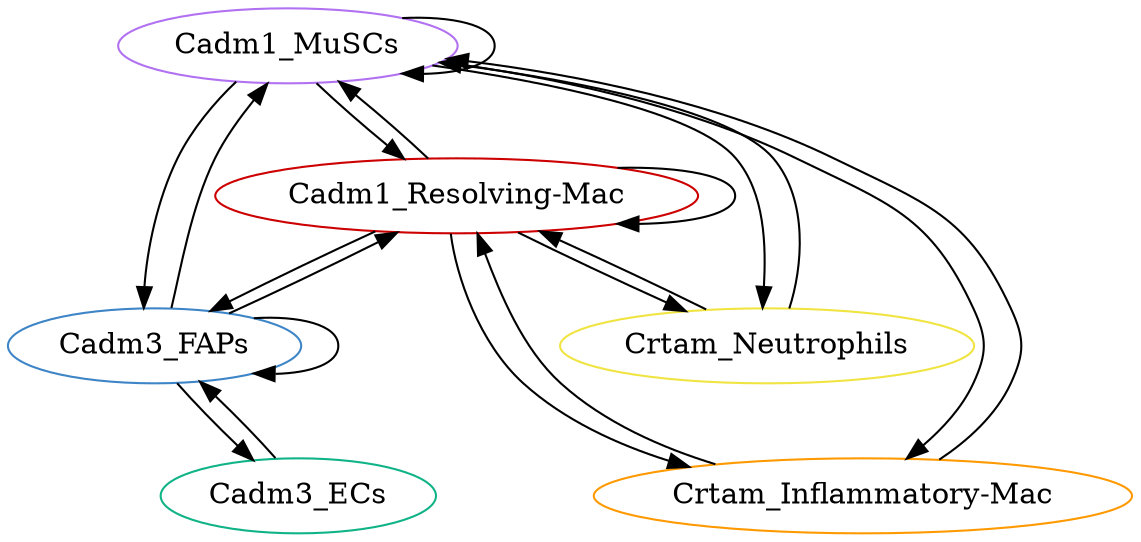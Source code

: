 digraph "" {
	Cadm1_MuSCs	[celltype=MuSCs,
		color="#b171f1ff",
		genesym=Cadm1,
		nodetype=receiver,
		specificity=0.3916503602216272];
	Cadm1_MuSCs -> Cadm1_MuSCs	[ecolor="#b171f1ff",
		origtype=Cadm1_MuSCs,
		weight=0.1533900046617303];
	"Cadm1_Resolving-Mac"	[celltype="Resolving-Mac",
		color="#cc0000ff",
		genesym=Cadm1,
		nodetype=receiver,
		specificity=0.386889418809123];
	Cadm1_MuSCs -> "Cadm1_Resolving-Mac"	[ecolor="#b171f1ff",
		origtype=Cadm1_MuSCs,
		weight=0.151525380242529];
	"Crtam_Inflammatory-Mac"	[celltype="Inflammatory-Mac",
		color="#ff9900ff",
		genesym=Crtam,
		nodetype=sender,
		specificity=0.2822368751677807];
	Cadm1_MuSCs -> "Crtam_Inflammatory-Mac"	[ecolor="#b171f1ff",
		origtype=Cadm1_MuSCs,
		weight=0.1105381738272877];
	Cadm3_FAPs	[celltype=FAPs,
		color="#3d85c6ff",
		genesym=Cadm3,
		nodetype=receiver,
		specificity=0.6229182693423464];
	Cadm1_MuSCs -> Cadm3_FAPs	[ecolor="#b171f1ff",
		origtype=Cadm1_MuSCs,
		weight=0.2439661645765626];
	Crtam_Neutrophils	[celltype=Neutrophils,
		color="#f0e442ff",
		genesym=Crtam,
		nodetype=sender,
		specificity=0.4891666632647158];
	Cadm1_MuSCs -> Crtam_Neutrophils	[ecolor="#b171f1ff",
		origtype=Cadm1_MuSCs,
		weight=0.1915822998760374];
	"Cadm1_Resolving-Mac" -> Cadm1_MuSCs	[ecolor="#cc0000ff",
		origtype="Cadm1_Resolving-Mac",
		weight=0.151525380242529];
	"Cadm1_Resolving-Mac" -> "Cadm1_Resolving-Mac"	[ecolor="#cc0000ff",
		origtype="Cadm1_Resolving-Mac",
		weight=0.149683422386461];
	"Cadm1_Resolving-Mac" -> "Crtam_Inflammatory-Mac"	[ecolor="#cc0000ff",
		origtype="Cadm1_Resolving-Mac",
		weight=0.1091944606001657];
	"Cadm1_Resolving-Mac" -> Cadm3_FAPs	[ecolor="#cc0000ff",
		origtype="Cadm1_Resolving-Mac",
		weight=0.2410004871914451];
	"Cadm1_Resolving-Mac" -> Crtam_Neutrophils	[ecolor="#cc0000ff",
		origtype="Cadm1_Resolving-Mac",
		weight=0.1892534060512839];
	"Crtam_Inflammatory-Mac" -> Cadm1_MuSCs	[ecolor="#ff9900ff",
		origtype="Crtam_Inflammatory-Mac",
		weight=0.1105381738272877];
	"Crtam_Inflammatory-Mac" -> "Cadm1_Resolving-Mac"	[ecolor="#ff9900ff",
		origtype="Crtam_Inflammatory-Mac",
		weight=0.1091944606001657];
	Cadm3_FAPs -> Cadm1_MuSCs	[ecolor="#3d85c6ff",
		origtype=Cadm3_FAPs,
		weight=0.2439661645765626];
	Cadm3_FAPs -> "Cadm1_Resolving-Mac"	[ecolor="#3d85c6ff",
		origtype=Cadm3_FAPs,
		weight=0.2410004871914451];
	Cadm3_FAPs -> Cadm3_FAPs	[ecolor="#3d85c6ff",
		origtype=Cadm3_FAPs,
		weight=0.388027170280464];
	Cadm3_ECs	[celltype=ECs,
		color="#10b387ff",
		genesym=Cadm3,
		nodetype=receiver,
		specificity=0.2244360559441497];
	Cadm3_FAPs -> Cadm3_ECs	[ecolor="#3d85c6ff",
		origtype=Cadm3_FAPs,
		weight=0.1398053195467517];
	Cadm3_ECs -> Cadm3_FAPs	[ecolor="#10b387ff",
		origtype=Cadm3_ECs,
		weight=0.1398053195467517];
	Crtam_Neutrophils -> Cadm1_MuSCs	[ecolor="#f0e442ff",
		origtype=Crtam_Neutrophils,
		weight=0.1915822998760374];
	Crtam_Neutrophils -> "Cadm1_Resolving-Mac"	[ecolor="#f0e442ff",
		origtype=Crtam_Neutrophils,
		weight=0.1892534060512839];
}
